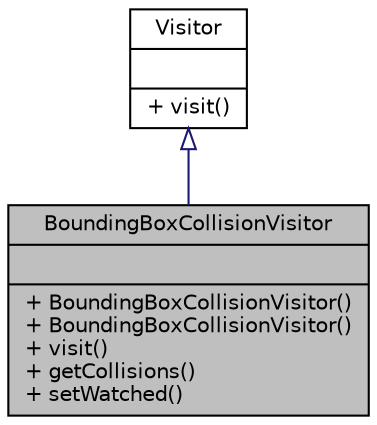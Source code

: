 digraph "BoundingBoxCollisionVisitor"
{
 // LATEX_PDF_SIZE
  edge [fontname="Helvetica",fontsize="10",labelfontname="Helvetica",labelfontsize="10"];
  node [fontname="Helvetica",fontsize="10",shape=record];
  Node1 [label="{BoundingBoxCollisionVisitor\n||+ BoundingBoxCollisionVisitor()\l+ BoundingBoxCollisionVisitor()\l+ visit()\l+ getCollisions()\l+ setWatched()\l}",height=0.2,width=0.4,color="black", fillcolor="grey75", style="filled", fontcolor="black",tooltip=" "];
  Node2 -> Node1 [dir="back",color="midnightblue",fontsize="10",style="solid",arrowtail="onormal"];
  Node2 [label="{Visitor\n||+ visit()\l}",height=0.2,width=0.4,color="black", fillcolor="white", style="filled",URL="$class_visitor.html",tooltip=" "];
}
